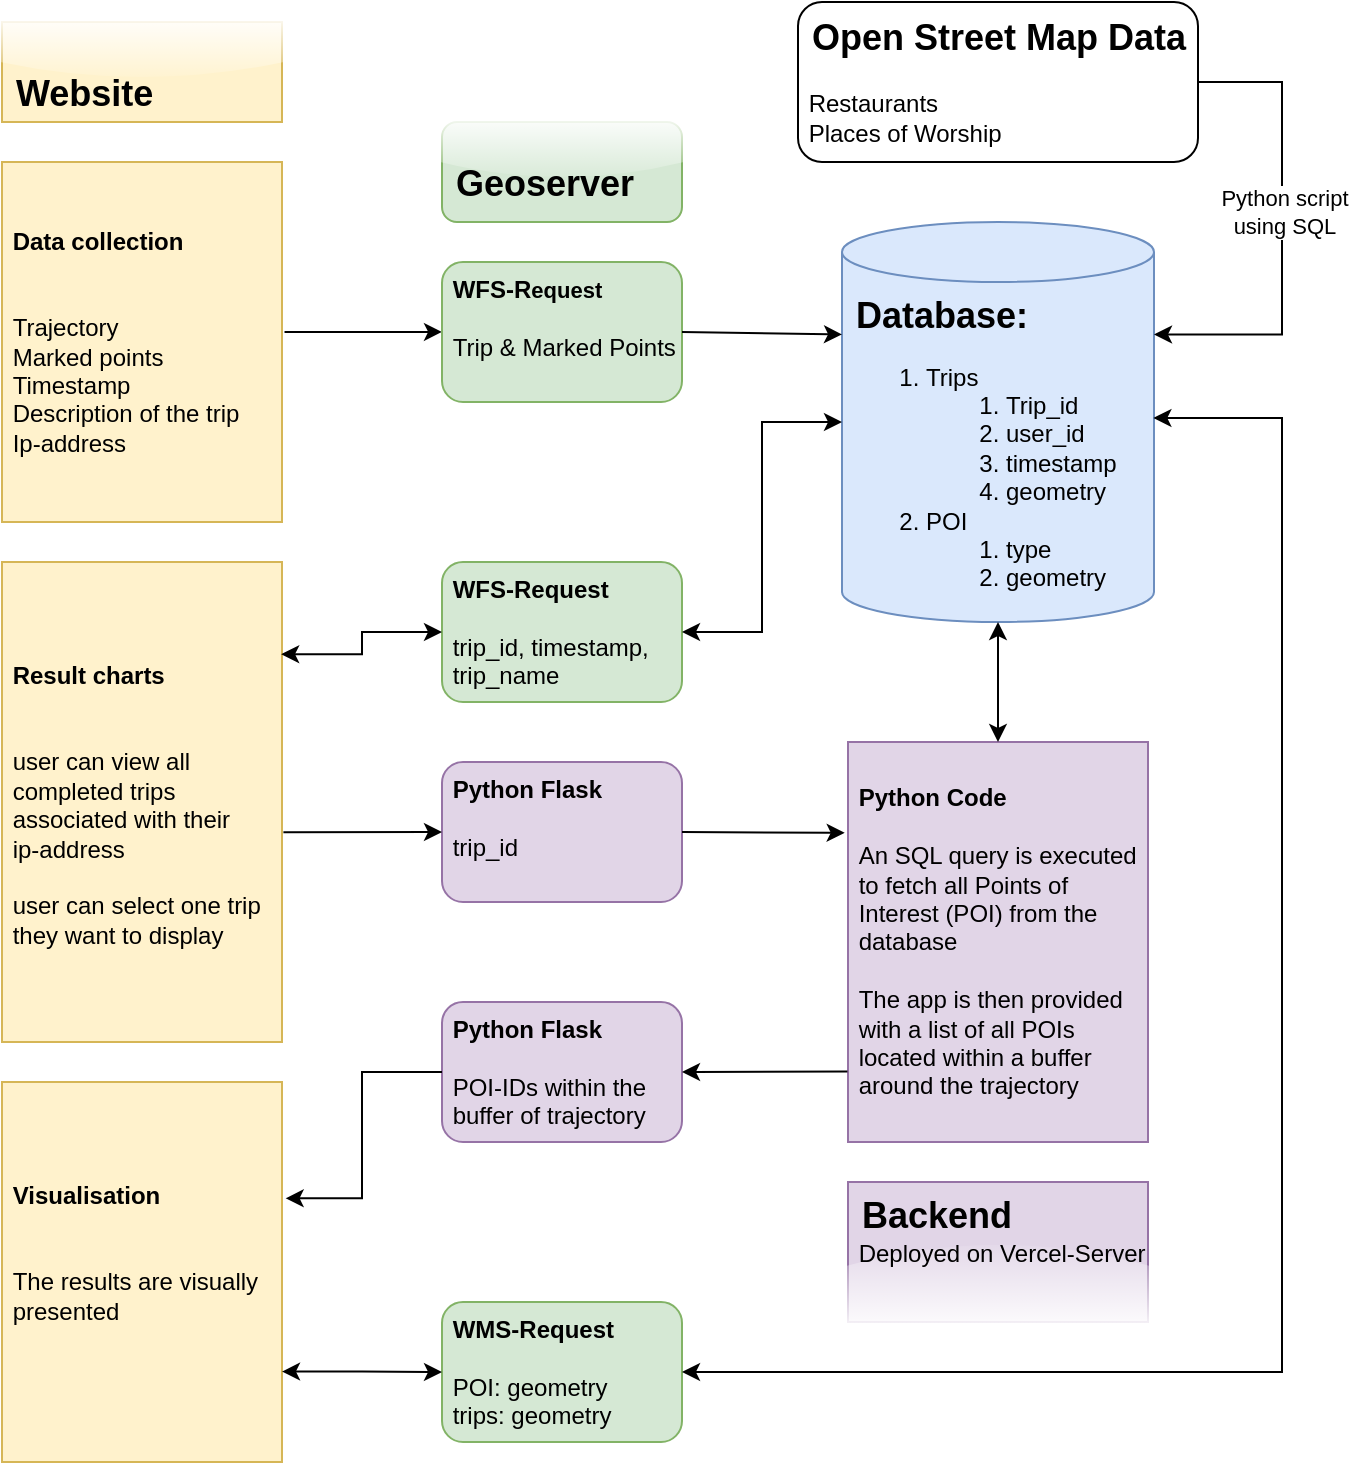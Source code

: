 <mxfile version="22.1.7" type="device">
  <diagram name="Seite-1" id="2-1_Vc9jkh2CoyOOPEtC">
    <mxGraphModel dx="1590" dy="863" grid="1" gridSize="10" guides="1" tooltips="1" connect="1" arrows="1" fold="1" page="1" pageScale="1" pageWidth="827" pageHeight="1169" math="0" shadow="0">
      <root>
        <mxCell id="0" />
        <mxCell id="1" parent="0" />
        <mxCell id="Y6avNihDts5gZcnMu05K-1" value="&lt;b&gt;&lt;font style=&quot;font-size: 18px;&quot;&gt;&amp;nbsp;Database:&lt;/font&gt;&lt;/b&gt;&lt;br&gt;&lt;ol&gt;&lt;li&gt;Trips&lt;/li&gt;&lt;ol&gt;&lt;li&gt;Trip_id&lt;/li&gt;&lt;li&gt;user_id&lt;/li&gt;&lt;li&gt;timestamp&lt;/li&gt;&lt;li&gt;geometry&lt;/li&gt;&lt;/ol&gt;&lt;li&gt;POI&lt;/li&gt;&lt;ol&gt;&lt;li&gt;type&lt;/li&gt;&lt;li&gt;geometry&lt;/li&gt;&lt;/ol&gt;&lt;/ol&gt;" style="shape=cylinder3;whiteSpace=wrap;html=1;boundedLbl=1;backgroundOutline=1;size=15;align=left;verticalAlign=top;fillColor=#dae8fc;strokeColor=#6c8ebf;" parent="1" vertex="1">
          <mxGeometry x="520" y="450" width="156" height="200" as="geometry" />
        </mxCell>
        <mxCell id="Y6avNihDts5gZcnMu05K-13" style="edgeStyle=orthogonalEdgeStyle;rounded=0;orthogonalLoop=1;jettySize=auto;html=1;exitX=1.009;exitY=0.472;exitDx=0;exitDy=0;exitPerimeter=0;" parent="1" source="Y6avNihDts5gZcnMu05K-2" target="Y6avNihDts5gZcnMu05K-12" edge="1">
          <mxGeometry relative="1" as="geometry" />
        </mxCell>
        <mxCell id="Y6avNihDts5gZcnMu05K-2" value="&lt;div&gt;&lt;span style=&quot;border-color: var(--border-color);&quot;&gt;&lt;b&gt;&amp;nbsp;Data collection&lt;/b&gt;&lt;/span&gt;&lt;/div&gt;&lt;div&gt;&lt;br&gt;&lt;/div&gt;&lt;div&gt;&lt;br&gt;&lt;/div&gt;&lt;div&gt;&lt;span style=&quot;border-color: var(--border-color);&quot;&gt;&lt;span style=&quot;background-color: initial;&quot;&gt;&amp;nbsp;Trajectory&lt;/span&gt;&lt;/span&gt;&lt;/div&gt;&lt;div&gt;&lt;span style=&quot;border-color: var(--border-color);&quot;&gt;&lt;span style=&quot;background-color: initial;&quot;&gt;&amp;nbsp;Marked points&lt;/span&gt;&lt;/span&gt;&lt;/div&gt;&lt;div&gt;&lt;span style=&quot;border-color: var(--border-color);&quot;&gt;&lt;span style=&quot;background-color: initial;&quot;&gt;&amp;nbsp;Timestamp&lt;/span&gt;&lt;/span&gt;&lt;/div&gt;&lt;div&gt;&lt;span style=&quot;border-color: var(--border-color);&quot;&gt;&lt;span style=&quot;background-color: initial;&quot;&gt;&amp;nbsp;Description of the trip&lt;/span&gt;&lt;/span&gt;&lt;/div&gt;&lt;div&gt;&lt;span style=&quot;border-color: var(--border-color);&quot;&gt;&lt;span style=&quot;background-color: initial;&quot;&gt;&amp;nbsp;Ip-address&lt;br&gt;&lt;/span&gt;&lt;/span&gt;&lt;/div&gt;&lt;div&gt;&lt;span style=&quot;border-color: var(--border-color);&quot;&gt;&lt;span style=&quot;background-color: initial;&quot;&gt;&lt;/span&gt;&lt;/span&gt;&lt;/div&gt;" style="rounded=0;whiteSpace=wrap;html=1;fillColor=#fff2cc;strokeColor=#d6b656;align=left;" parent="1" vertex="1">
          <mxGeometry x="100" y="420" width="140" height="180" as="geometry" />
        </mxCell>
        <mxCell id="Y6avNihDts5gZcnMu05K-3" value="&lt;font style=&quot;&quot;&gt;&lt;font style=&quot;font-size: 18px;&quot;&gt;&lt;b style=&quot;&quot;&gt;&amp;nbsp;Open Street Map Data&lt;/b&gt;&lt;br&gt;&lt;/font&gt;&lt;/font&gt;&lt;div&gt;&lt;font style=&quot;&quot;&gt;&lt;br&gt;&lt;/font&gt;&lt;/div&gt;&lt;div&gt;&lt;font style=&quot;&quot;&gt;&amp;nbsp;Restaurants&lt;/font&gt;&lt;/div&gt;&lt;font style=&quot;&quot;&gt;&amp;nbsp;Places of Worship&lt;br&gt;&lt;/font&gt;" style="rounded=1;whiteSpace=wrap;html=1;align=left;" parent="1" vertex="1">
          <mxGeometry x="498" y="340" width="200" height="80" as="geometry" />
        </mxCell>
        <mxCell id="Y6avNihDts5gZcnMu05K-4" value="&lt;div&gt;&lt;b&gt;&lt;br&gt;&lt;/b&gt;&lt;/div&gt;&lt;div&gt;&lt;b&gt;&lt;br&gt;&lt;/b&gt;&lt;/div&gt;&lt;div&gt;&lt;b&gt;&lt;br&gt;&lt;/b&gt;&lt;/div&gt;&lt;div&gt;&lt;b&gt;&amp;nbsp;Result charts&lt;/b&gt;&lt;/div&gt;&lt;br&gt;&lt;br&gt;&lt;div&gt;&lt;span style=&quot;border-color: var(--border-color);&quot;&gt;&lt;font style=&quot;font-size: 12px;&quot;&gt;&amp;nbsp;user can view all&lt;br&gt;&amp;nbsp;completed trips&lt;br&gt;&amp;nbsp;associated with their &lt;br&gt;&amp;nbsp;ip-address&lt;/font&gt;&lt;/span&gt;&lt;/div&gt;&lt;div&gt;&lt;span style=&quot;border-color: var(--border-color);&quot;&gt;&lt;font style=&quot;font-size: 12px;&quot;&gt;&lt;br&gt;&lt;/font&gt;&lt;/span&gt;&lt;/div&gt;&lt;div&gt;&lt;span style=&quot;border-color: var(--border-color);&quot;&gt;&lt;font style=&quot;font-size: 12px;&quot;&gt;&amp;nbsp;user can select one trip&lt;br&gt;&amp;nbsp;they want to display&lt;br&gt;&lt;/font&gt;&lt;/span&gt;&lt;/div&gt;&lt;div&gt;&lt;span style=&quot;border-color: var(--border-color);&quot;&gt;&lt;/span&gt;&lt;/div&gt;" style="rounded=0;whiteSpace=wrap;html=1;verticalAlign=top;align=left;fillColor=#fff2cc;strokeColor=#d6b656;" parent="1" vertex="1">
          <mxGeometry x="100" y="620" width="140" height="240" as="geometry" />
        </mxCell>
        <mxCell id="Y6avNihDts5gZcnMu05K-7" value="" style="endArrow=classic;html=1;rounded=0;exitX=1;exitY=0.5;exitDx=0;exitDy=0;entryX=1;entryY=0;entryDx=0;entryDy=56.25;entryPerimeter=0;edgeStyle=orthogonalEdgeStyle;" parent="1" source="Y6avNihDts5gZcnMu05K-3" target="Y6avNihDts5gZcnMu05K-1" edge="1">
          <mxGeometry width="50" height="50" relative="1" as="geometry">
            <mxPoint x="610" y="420" as="sourcePoint" />
            <mxPoint x="660" y="370" as="targetPoint" />
            <Array as="points">
              <mxPoint x="740" y="380" />
              <mxPoint x="740" y="506" />
            </Array>
          </mxGeometry>
        </mxCell>
        <mxCell id="Y6avNihDts5gZcnMu05K-9" value="Python script&lt;br style=&quot;border-color: var(--border-color);&quot;&gt;using SQL" style="edgeLabel;html=1;align=center;verticalAlign=middle;resizable=0;points=[];" parent="Y6avNihDts5gZcnMu05K-7" vertex="1" connectable="0">
          <mxGeometry x="-0.648" y="-1" relative="1" as="geometry">
            <mxPoint x="2" y="64" as="offset" />
          </mxGeometry>
        </mxCell>
        <mxCell id="Y6avNihDts5gZcnMu05K-12" value="&lt;div&gt;&lt;b&gt;&amp;nbsp;WFS-R&lt;/b&gt;&lt;span style=&quot;font-weight: bold; font-size: 11px; text-align: center;&quot;&gt;equest&lt;/span&gt;&lt;/div&gt;&lt;div&gt;&lt;span style=&quot;font-weight: bold; font-size: 11px; text-align: center;&quot;&gt;&lt;/span&gt;&lt;/div&gt;&lt;div&gt;&lt;br&gt;&lt;/div&gt;&lt;div&gt;&amp;nbsp;Trip &amp;amp; Marked Points&lt;/div&gt;" style="rounded=1;whiteSpace=wrap;html=1;align=left;verticalAlign=top;fillColor=#d5e8d4;strokeColor=#82b366;shadow=0;" parent="1" vertex="1">
          <mxGeometry x="320" y="470" width="120" height="70" as="geometry" />
        </mxCell>
        <mxCell id="Y6avNihDts5gZcnMu05K-15" value="&lt;div&gt;&lt;b&gt;&lt;br&gt;&lt;/b&gt;&lt;/div&gt;&lt;div&gt;&lt;b&gt;&amp;nbsp;Python Code &lt;/b&gt;&lt;br&gt;&lt;/div&gt;&lt;div&gt;&lt;br&gt;&lt;/div&gt;&lt;div&gt;&amp;nbsp;An SQL query is executed&lt;br&gt;&amp;nbsp;to fetch all Points of&lt;br&gt;&amp;nbsp;Interest (POI) from the&lt;br&gt;&amp;nbsp;database&lt;/div&gt;&lt;div&gt;&amp;nbsp;&lt;/div&gt;&lt;div&gt;&amp;nbsp;The app is then provided&lt;br&gt;&amp;nbsp;with a list of all POIs&lt;br&gt;&amp;nbsp;located within a buffer&lt;br&gt;&amp;nbsp;around the trajectory&lt;/div&gt;" style="rounded=0;whiteSpace=wrap;html=1;verticalAlign=top;align=left;fillColor=#e1d5e7;strokeColor=#9673a6;" parent="1" vertex="1">
          <mxGeometry x="523" y="710" width="150" height="200" as="geometry" />
        </mxCell>
        <mxCell id="Y6avNihDts5gZcnMu05K-16" value="&lt;div&gt;&lt;b&gt;&lt;br&gt;&lt;/b&gt;&lt;/div&gt;&lt;div&gt;&lt;b&gt;&lt;br&gt;&lt;/b&gt;&lt;/div&gt;&lt;div&gt;&lt;b&gt;&lt;br&gt;&lt;/b&gt;&lt;/div&gt;&lt;div&gt;&lt;b&gt;&amp;nbsp;Visualisation&lt;/b&gt;&lt;/div&gt;&lt;div&gt;&lt;b&gt;&lt;br&gt;&lt;/b&gt;&lt;/div&gt;&lt;div&gt;&lt;b&gt;&lt;br&gt;&lt;/b&gt;&lt;/div&gt;&amp;nbsp;The results are visually&lt;br&gt;&amp;nbsp;presented&lt;font size=&quot;1&quot;&gt; &lt;br&gt;&lt;/font&gt;" style="rounded=0;whiteSpace=wrap;html=1;verticalAlign=top;align=left;fillColor=#fff2cc;strokeColor=#d6b656;" parent="1" vertex="1">
          <mxGeometry x="100" y="880" width="140" height="190" as="geometry" />
        </mxCell>
        <mxCell id="Y6avNihDts5gZcnMu05K-19" value="&lt;b&gt;&amp;nbsp;WFS-Request&lt;br&gt;&lt;/b&gt;&lt;div&gt;&lt;br&gt;&lt;/div&gt;&lt;div&gt;&amp;nbsp;trip_id, timestamp, &lt;br&gt;&amp;nbsp;trip_name&lt;/div&gt;" style="rounded=1;whiteSpace=wrap;html=1;verticalAlign=top;align=left;fillColor=#d5e8d4;strokeColor=#82b366;shadow=0;" parent="1" vertex="1">
          <mxGeometry x="320" y="620" width="120" height="70" as="geometry" />
        </mxCell>
        <mxCell id="Y6avNihDts5gZcnMu05K-23" value="&amp;nbsp;&lt;b&gt;Python Flask&lt;/b&gt;&lt;br&gt;&lt;div&gt;&lt;br&gt;&lt;/div&gt;&lt;div&gt;&amp;nbsp;trip_id&lt;/div&gt;" style="rounded=1;whiteSpace=wrap;html=1;align=left;verticalAlign=top;fillColor=#e1d5e7;strokeColor=#9673a6;shadow=0;" parent="1" vertex="1">
          <mxGeometry x="320" y="720" width="120" height="70" as="geometry" />
        </mxCell>
        <mxCell id="Y6avNihDts5gZcnMu05K-25" value="" style="endArrow=classic;html=1;rounded=0;exitX=1;exitY=0.5;exitDx=0;exitDy=0;entryX=-0.011;entryY=0.227;entryDx=0;entryDy=0;entryPerimeter=0;" parent="1" source="Y6avNihDts5gZcnMu05K-23" target="Y6avNihDts5gZcnMu05K-15" edge="1">
          <mxGeometry width="50" height="50" relative="1" as="geometry">
            <mxPoint x="70" y="1070" as="sourcePoint" />
            <mxPoint x="336" y="1001" as="targetPoint" />
          </mxGeometry>
        </mxCell>
        <mxCell id="Y6avNihDts5gZcnMu05K-26" value="&lt;b&gt;&amp;nbsp;Python Flask&lt;/b&gt;&lt;br&gt;&lt;div&gt;&lt;br&gt;&lt;/div&gt;&lt;div&gt;&amp;nbsp;POI-IDs within the&lt;br&gt;&amp;nbsp;buffer of trajectory&lt;/div&gt;" style="rounded=1;whiteSpace=wrap;html=1;align=left;verticalAlign=top;fillColor=#e1d5e7;strokeColor=#9673a6;shadow=0;" parent="1" vertex="1">
          <mxGeometry x="320" y="840" width="120" height="70" as="geometry" />
        </mxCell>
        <mxCell id="Y6avNihDts5gZcnMu05K-27" value="" style="endArrow=classic;html=1;rounded=0;entryX=1;entryY=0.5;entryDx=0;entryDy=0;exitX=-0.002;exitY=0.824;exitDx=0;exitDy=0;exitPerimeter=0;" parent="1" source="Y6avNihDts5gZcnMu05K-15" target="Y6avNihDts5gZcnMu05K-26" edge="1">
          <mxGeometry width="50" height="50" relative="1" as="geometry">
            <mxPoint x="520" y="875" as="sourcePoint" />
            <mxPoint x="530" y="990" as="targetPoint" />
          </mxGeometry>
        </mxCell>
        <mxCell id="Y6avNihDts5gZcnMu05K-33" value="&lt;b&gt;&amp;nbsp;WMS-Request&lt;br&gt;&lt;/b&gt;&lt;div&gt;&lt;br&gt;&lt;/div&gt;&lt;div&gt;&amp;nbsp;POI: geometry&lt;br&gt;&amp;nbsp;trips: geometry&lt;/div&gt;" style="rounded=1;whiteSpace=wrap;html=1;verticalAlign=top;align=left;fillColor=#d5e8d4;strokeColor=#82b366;shadow=0;" parent="1" vertex="1">
          <mxGeometry x="320" y="990" width="120" height="70" as="geometry" />
        </mxCell>
        <mxCell id="y3wrZIzh8ztNuLBp43Ln-10" value="" style="endArrow=classic;html=1;rounded=0;exitX=1;exitY=0.5;exitDx=0;exitDy=0;entryX=0;entryY=0;entryDx=0;entryDy=56.25;entryPerimeter=0;" parent="1" source="Y6avNihDts5gZcnMu05K-12" target="Y6avNihDts5gZcnMu05K-1" edge="1">
          <mxGeometry width="50" height="50" relative="1" as="geometry">
            <mxPoint x="410" y="610" as="sourcePoint" />
            <mxPoint x="460" y="560" as="targetPoint" />
          </mxGeometry>
        </mxCell>
        <mxCell id="y3wrZIzh8ztNuLBp43Ln-11" value="" style="endArrow=classic;startArrow=classic;html=1;rounded=0;exitX=0.997;exitY=0.192;exitDx=0;exitDy=0;entryX=0;entryY=0.5;entryDx=0;entryDy=0;edgeStyle=orthogonalEdgeStyle;exitPerimeter=0;" parent="1" source="Y6avNihDts5gZcnMu05K-4" target="Y6avNihDts5gZcnMu05K-19" edge="1">
          <mxGeometry width="50" height="50" relative="1" as="geometry">
            <mxPoint x="240" y="710" as="sourcePoint" />
            <mxPoint x="290" y="700" as="targetPoint" />
          </mxGeometry>
        </mxCell>
        <mxCell id="y3wrZIzh8ztNuLBp43Ln-12" value="" style="endArrow=classic;startArrow=classic;html=1;rounded=0;exitX=1;exitY=0.5;exitDx=0;exitDy=0;entryX=0;entryY=0.5;entryDx=0;entryDy=0;entryPerimeter=0;edgeStyle=orthogonalEdgeStyle;" parent="1" source="Y6avNihDts5gZcnMu05K-19" target="Y6avNihDts5gZcnMu05K-1" edge="1">
          <mxGeometry width="50" height="50" relative="1" as="geometry">
            <mxPoint x="430" y="720" as="sourcePoint" />
            <mxPoint x="480" y="670" as="targetPoint" />
          </mxGeometry>
        </mxCell>
        <mxCell id="y3wrZIzh8ztNuLBp43Ln-13" value="" style="endArrow=classic;html=1;rounded=0;exitX=1.005;exitY=0.563;exitDx=0;exitDy=0;entryX=0;entryY=0.5;entryDx=0;entryDy=0;exitPerimeter=0;" parent="1" source="Y6avNihDts5gZcnMu05K-4" target="Y6avNihDts5gZcnMu05K-23" edge="1">
          <mxGeometry width="50" height="50" relative="1" as="geometry">
            <mxPoint x="350" y="860" as="sourcePoint" />
            <mxPoint x="400" y="810" as="targetPoint" />
          </mxGeometry>
        </mxCell>
        <mxCell id="y3wrZIzh8ztNuLBp43Ln-14" value="" style="endArrow=classic;html=1;rounded=0;entryX=1.013;entryY=0.306;entryDx=0;entryDy=0;entryPerimeter=0;exitX=0;exitY=0.5;exitDx=0;exitDy=0;edgeStyle=orthogonalEdgeStyle;" parent="1" source="Y6avNihDts5gZcnMu05K-26" target="Y6avNihDts5gZcnMu05K-16" edge="1">
          <mxGeometry width="50" height="50" relative="1" as="geometry">
            <mxPoint x="320" y="880" as="sourcePoint" />
            <mxPoint x="370" y="830" as="targetPoint" />
          </mxGeometry>
        </mxCell>
        <mxCell id="y3wrZIzh8ztNuLBp43Ln-16" value="" style="endArrow=classic;startArrow=classic;html=1;rounded=0;exitX=1;exitY=0.762;exitDx=0;exitDy=0;entryX=0;entryY=0.5;entryDx=0;entryDy=0;edgeStyle=orthogonalEdgeStyle;exitPerimeter=0;" parent="1" source="Y6avNihDts5gZcnMu05K-16" target="Y6avNihDts5gZcnMu05K-33" edge="1">
          <mxGeometry width="50" height="50" relative="1" as="geometry">
            <mxPoint x="320" y="950" as="sourcePoint" />
            <mxPoint x="370" y="900" as="targetPoint" />
          </mxGeometry>
        </mxCell>
        <mxCell id="y3wrZIzh8ztNuLBp43Ln-17" value="" style="endArrow=classic;startArrow=classic;html=1;rounded=0;entryX=0.998;entryY=0.49;entryDx=0;entryDy=0;entryPerimeter=0;edgeStyle=orthogonalEdgeStyle;exitX=1;exitY=0.5;exitDx=0;exitDy=0;" parent="1" source="Y6avNihDts5gZcnMu05K-33" target="Y6avNihDts5gZcnMu05K-1" edge="1">
          <mxGeometry width="50" height="50" relative="1" as="geometry">
            <mxPoint x="460" y="1025" as="sourcePoint" />
            <mxPoint x="696" y="550" as="targetPoint" />
            <Array as="points">
              <mxPoint x="740" y="1025" />
              <mxPoint x="740" y="548" />
            </Array>
          </mxGeometry>
        </mxCell>
        <mxCell id="y3wrZIzh8ztNuLBp43Ln-18" value="" style="endArrow=classic;startArrow=classic;html=1;rounded=0;exitX=0.5;exitY=0;exitDx=0;exitDy=0;entryX=0.5;entryY=1;entryDx=0;entryDy=0;entryPerimeter=0;" parent="1" source="Y6avNihDts5gZcnMu05K-15" target="Y6avNihDts5gZcnMu05K-1" edge="1">
          <mxGeometry width="50" height="50" relative="1" as="geometry">
            <mxPoint x="540" y="690" as="sourcePoint" />
            <mxPoint x="590" y="640" as="targetPoint" />
          </mxGeometry>
        </mxCell>
        <mxCell id="y3wrZIzh8ztNuLBp43Ln-19" value="&lt;span style=&quot;border-color: var(--border-color);&quot;&gt;&lt;span style=&quot;background-color: initial;&quot;&gt;&lt;b&gt;&lt;font style=&quot;font-size: 18px;&quot;&gt;&lt;br&gt;&amp;nbsp;Website&lt;/font&gt;&lt;/b&gt;&lt;br&gt;&lt;/span&gt;&lt;/span&gt;" style="rounded=0;whiteSpace=wrap;html=1;fillColor=#fff2cc;strokeColor=#d6b656;align=left;glass=1;shadow=0;" parent="1" vertex="1">
          <mxGeometry x="100" y="350" width="140" height="50" as="geometry" />
        </mxCell>
        <mxCell id="y3wrZIzh8ztNuLBp43Ln-22" value="&lt;b&gt;&lt;font style=&quot;font-size: 18px;&quot;&gt;&amp;nbsp;Backend&lt;/font&gt;&lt;/b&gt;&lt;br&gt;&amp;nbsp;Deployed on Vercel-Server" style="rounded=0;whiteSpace=wrap;html=1;verticalAlign=top;align=left;fillColor=#e1d5e7;strokeColor=#9673a6;glass=1;direction=west;" parent="1" vertex="1">
          <mxGeometry x="523" y="930" width="150" height="70" as="geometry" />
        </mxCell>
        <mxCell id="y3wrZIzh8ztNuLBp43Ln-23" value="&lt;b&gt;&lt;font style=&quot;&quot;&gt;&lt;br&gt;&lt;span style=&quot;font-size: 18px;&quot;&gt;&amp;nbsp;Geoserver&lt;/span&gt;&lt;/font&gt;&lt;/b&gt;" style="rounded=1;whiteSpace=wrap;html=1;align=left;verticalAlign=top;fillColor=#d5e8d4;strokeColor=#82b366;shadow=0;glass=1;" parent="1" vertex="1">
          <mxGeometry x="320" y="400" width="120" height="50" as="geometry" />
        </mxCell>
      </root>
    </mxGraphModel>
  </diagram>
</mxfile>
